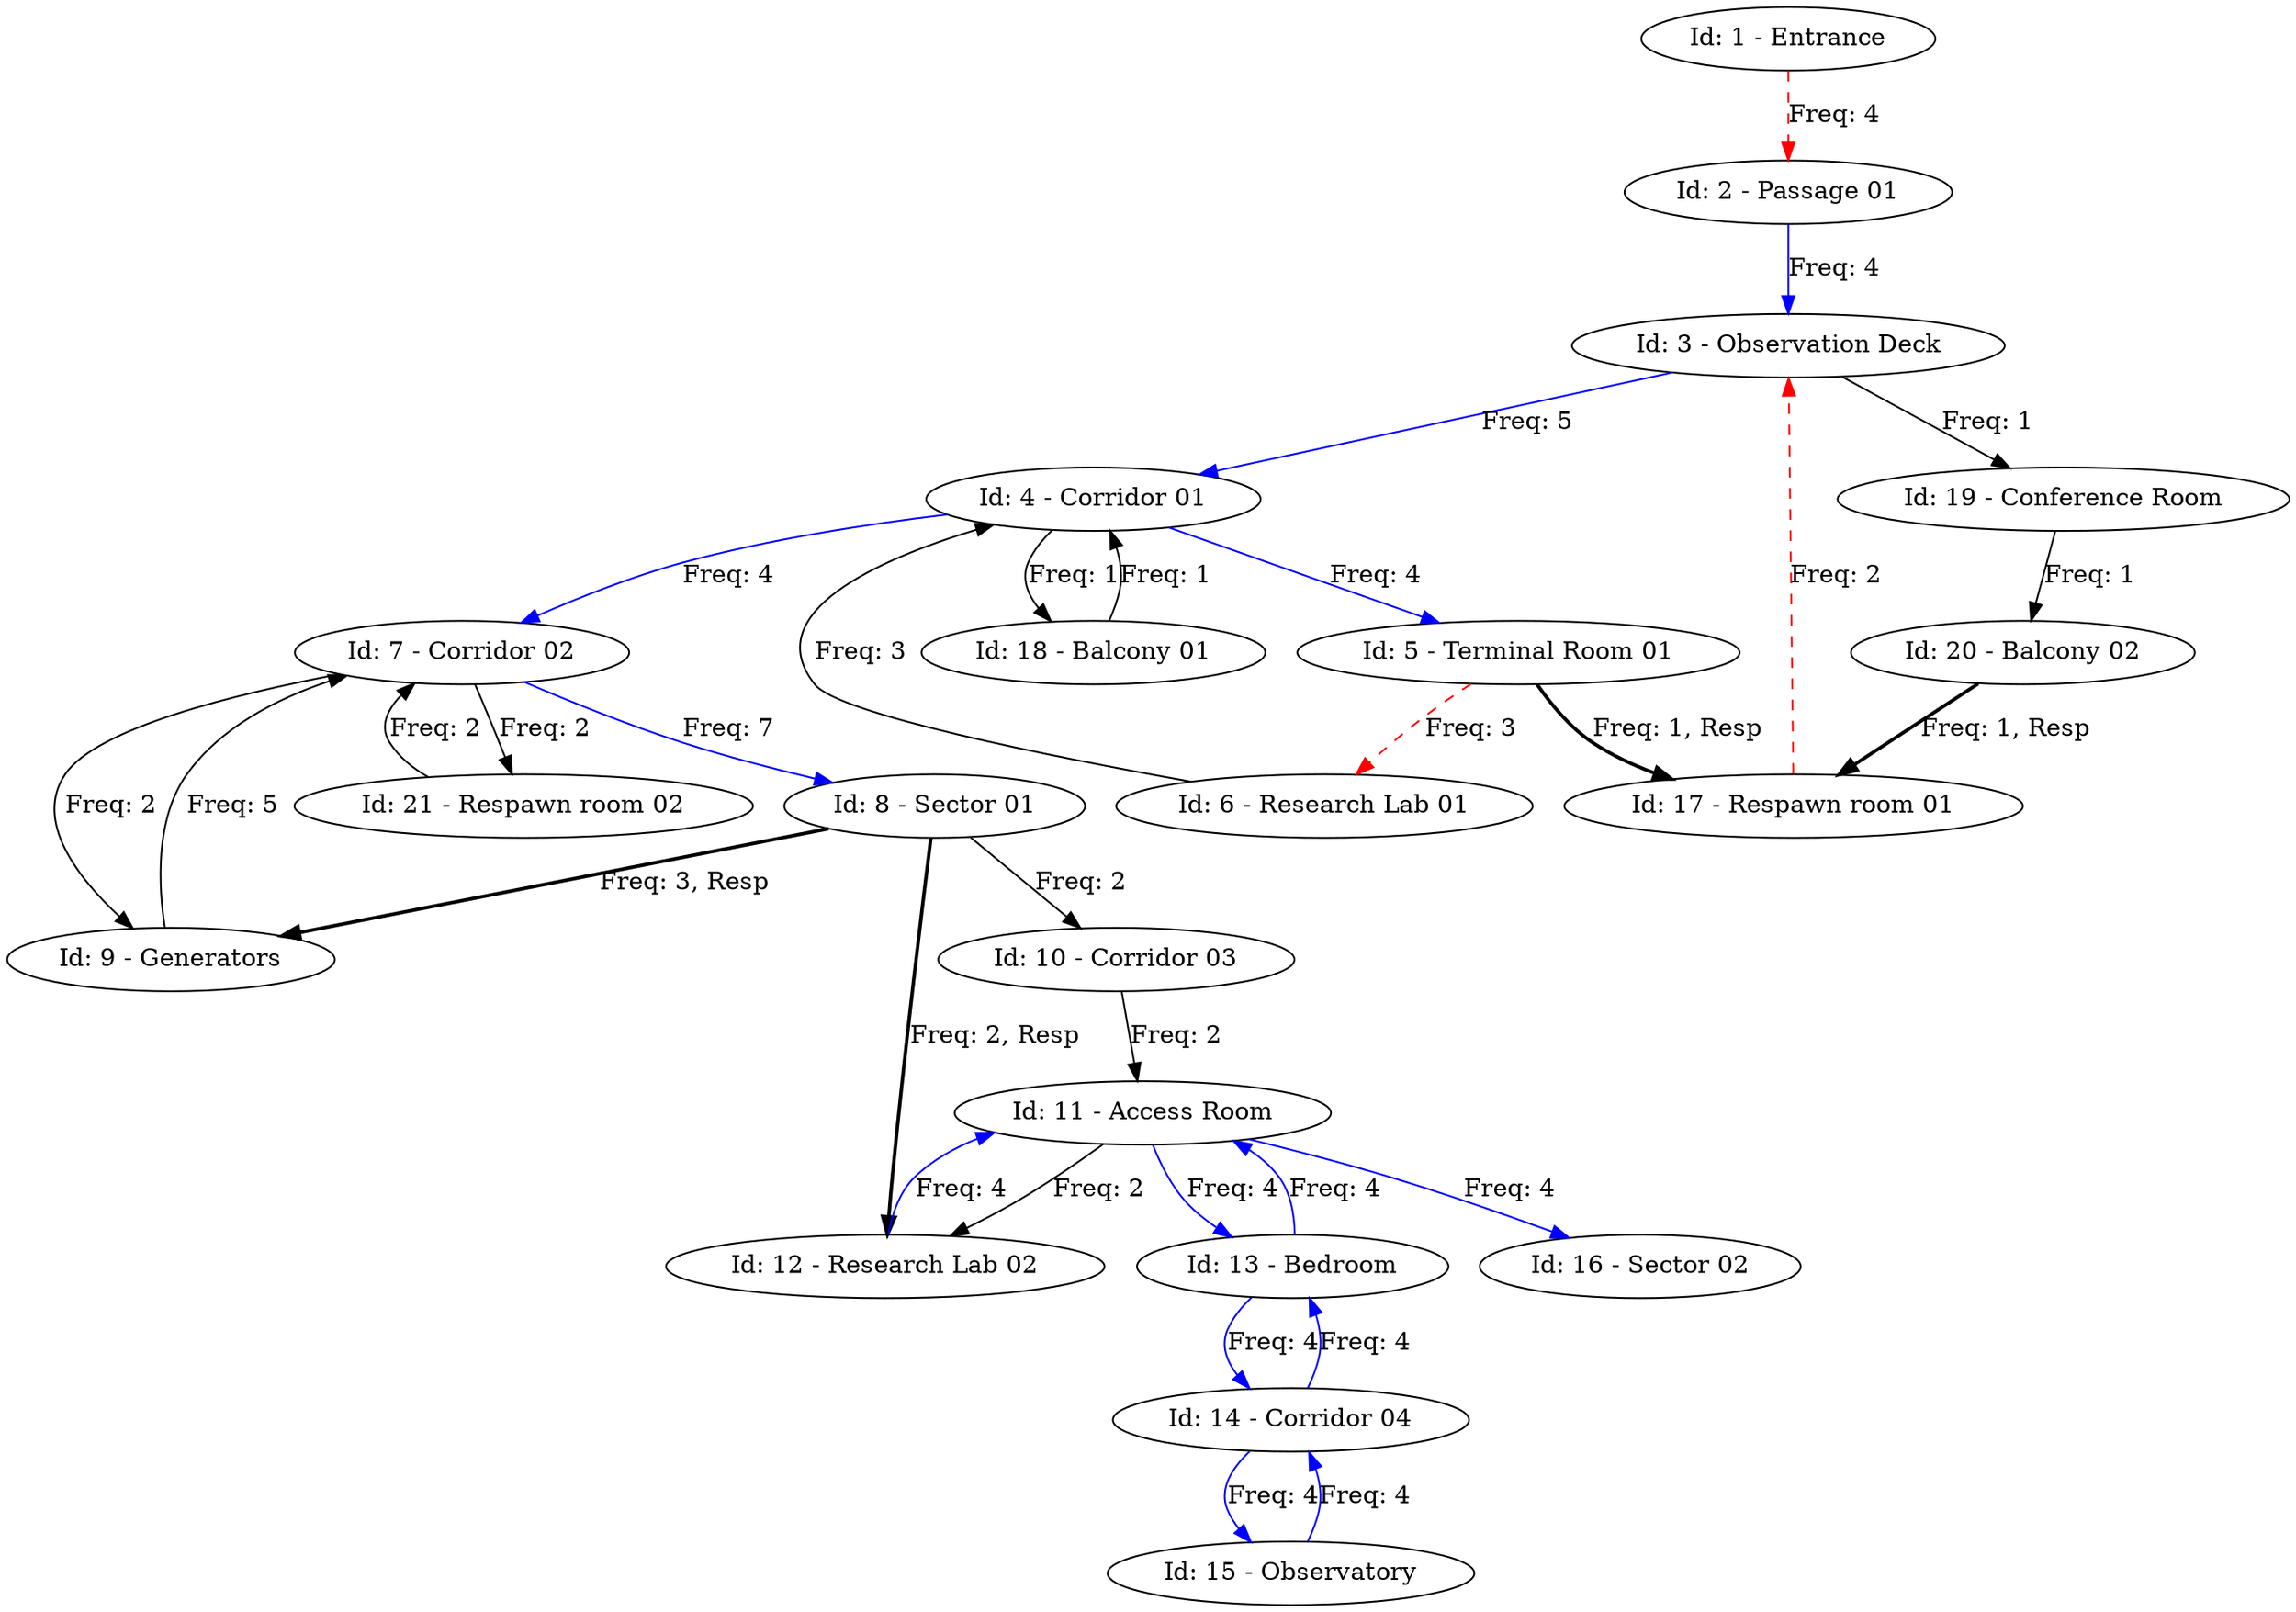 // ['Gats Test 1', 'Gats Test 2', 'Gats Test 3', 'Gats Test 4']
digraph {
	Entrance [label="Id: 1 - Entrance"]
	"Passage 01" [label="Id: 2 - Passage 01"]
	"Observation Deck" [label="Id: 3 - Observation Deck"]
	"Corridor 01" [label="Id: 4 - Corridor 01"]
	"Terminal Room 01" [label="Id: 5 - Terminal Room 01"]
	"Research Lab 01" [label="Id: 6 - Research Lab 01"]
	"Corridor 02" [label="Id: 7 - Corridor 02"]
	"Sector 01" [label="Id: 8 - Sector 01"]
	Generators [label="Id: 9 - Generators"]
	"Corridor 03" [label="Id: 10 - Corridor 03"]
	"Access Room" [label="Id: 11 - Access Room"]
	"Research Lab 02" [label="Id: 12 - Research Lab 02"]
	Bedroom [label="Id: 13 - Bedroom"]
	"Corridor 04" [label="Id: 14 - Corridor 04"]
	Observatory [label="Id: 15 - Observatory"]
	"Sector 02" [label="Id: 16 - Sector 02"]
	"Respawn room 01" [label="Id: 17 - Respawn room 01"]
	"Balcony 01" [label="Id: 18 - Balcony 01"]
	"Conference Room" [label="Id: 19 - Conference Room"]
	"Balcony 02" [label="Id: 20 - Balcony 02"]
	"Respawn room 02" [label="Id: 21 - Respawn room 02"]
	Entrance -> "Passage 01" [label="Freq: 4" color=red constraint=true style=dashed]
	"Passage 01" -> "Observation Deck" [label="Freq: 4" color=blue constraint=true]
	"Observation Deck" -> "Corridor 01" [label="Freq: 5" color=blue constraint=true]
	"Corridor 01" -> "Terminal Room 01" [label="Freq: 4" color=blue constraint=true]
	"Terminal Room 01" -> "Research Lab 01" [label="Freq: 3" color=red constraint=true style=dashed]
	"Research Lab 01" -> "Corridor 01" [label="Freq: 3" color=black constraint=true]
	"Corridor 01" -> "Corridor 02" [label="Freq: 4" color=blue constraint=true]
	"Corridor 02" -> "Sector 01" [label="Freq: 7" color=blue constraint=true]
	"Sector 01" -> Generators [label="Freq: 3, Resp" color=black constraint=true style=bold]
	Generators -> "Corridor 02" [label="Freq: 5" color=black constraint=true]
	"Sector 01" -> "Corridor 03" [label="Freq: 2" color=black constraint=true]
	"Corridor 03" -> "Access Room" [label="Freq: 2" color=black constraint=true]
	"Access Room" -> "Research Lab 02" [label="Freq: 2" color=black constraint=true]
	"Research Lab 02" -> "Access Room" [label="Freq: 4" color=blue constraint=true]
	"Access Room" -> Bedroom [label="Freq: 4" color=blue constraint=true]
	Bedroom -> "Corridor 04" [label="Freq: 4" color=blue constraint=true]
	"Corridor 04" -> Observatory [label="Freq: 4" color=blue constraint=true]
	Observatory -> "Corridor 04" [label="Freq: 4" color=blue constraint=true]
	"Corridor 04" -> Bedroom [label="Freq: 4" color=blue constraint=true]
	Bedroom -> "Access Room" [label="Freq: 4" color=blue constraint=true]
	"Access Room" -> "Sector 02" [label="Freq: 4" color=blue constraint=true]
	"Terminal Room 01" -> "Respawn room 01" [label="Freq: 1, Resp" color=black constraint=true style=bold]
	"Respawn room 01" -> "Observation Deck" [label="Freq: 2" color=red constraint=true style=dashed]
	"Corridor 01" -> "Balcony 01" [label="Freq: 1" color=black constraint=true]
	"Balcony 01" -> "Corridor 01" [label="Freq: 1" color=black constraint=true]
	"Sector 01" -> "Research Lab 02" [label="Freq: 2, Resp" color=black constraint=true style=bold]
	"Observation Deck" -> "Conference Room" [label="Freq: 1" color=black constraint=true]
	"Conference Room" -> "Balcony 02" [label="Freq: 1" color=black constraint=true]
	"Balcony 02" -> "Respawn room 01" [label="Freq: 1, Resp" color=black constraint=true style=bold]
	"Corridor 02" -> "Respawn room 02" [label="Freq: 2" color=black constraint=true]
	"Respawn room 02" -> "Corridor 02" [label="Freq: 2" color=black constraint=true]
	"Corridor 02" -> Generators [label="Freq: 2" color=black constraint=true]
}
